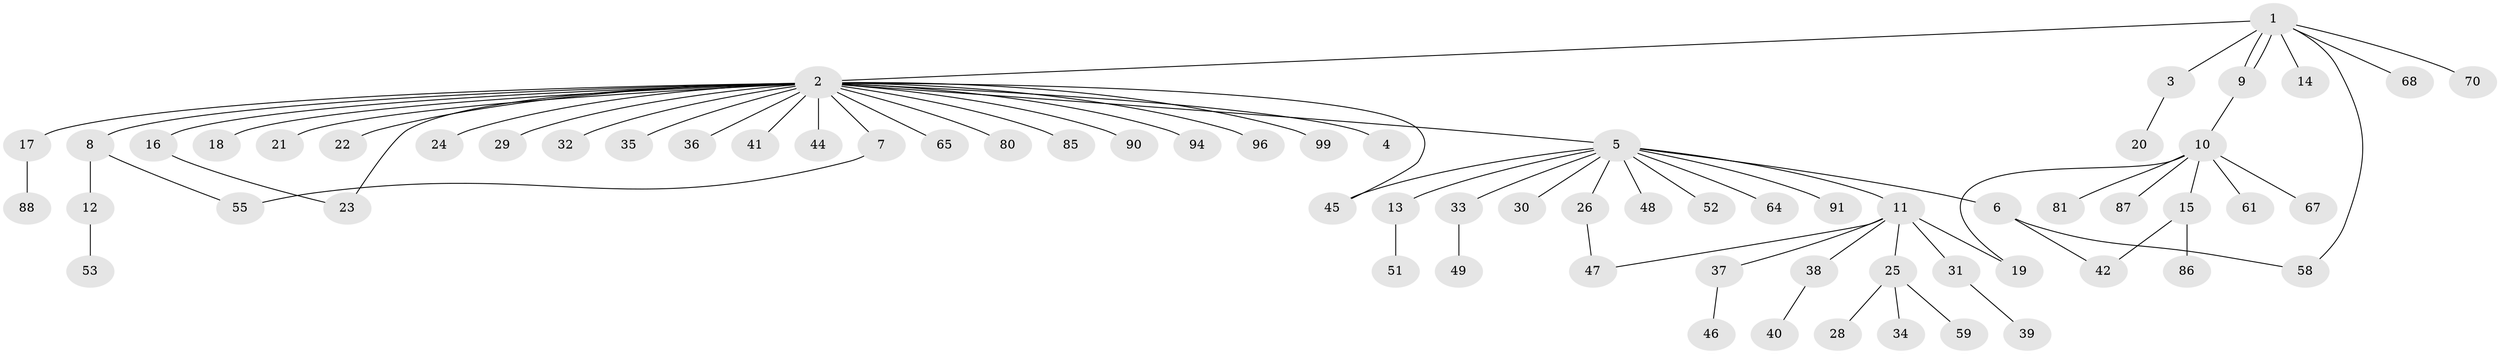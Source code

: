 // original degree distribution, {8: 0.01, 27: 0.01, 2: 0.29, 1: 0.54, 12: 0.01, 3: 0.09, 11: 0.01, 7: 0.01, 4: 0.03}
// Generated by graph-tools (version 1.1) at 2025/18/03/04/25 18:18:28]
// undirected, 70 vertices, 77 edges
graph export_dot {
graph [start="1"]
  node [color=gray90,style=filled];
  1;
  2;
  3;
  4;
  5;
  6;
  7;
  8;
  9;
  10 [super="+27+50+66+56"];
  11;
  12;
  13;
  14;
  15;
  16;
  17;
  18;
  19;
  20 [super="+69"];
  21;
  22;
  23 [super="+54"];
  24;
  25;
  26;
  28;
  29;
  30;
  31;
  32 [super="+73"];
  33;
  34;
  35;
  36;
  37 [super="+79"];
  38;
  39;
  40;
  41;
  42 [super="+43"];
  44;
  45 [super="+62+71"];
  46 [super="+95"];
  47 [super="+60"];
  48 [super="+63"];
  49 [super="+57"];
  51 [super="+98"];
  52;
  53;
  55 [super="+84"];
  58 [super="+74"];
  59;
  61 [super="+75+97"];
  64;
  65;
  67 [super="+100"];
  68;
  70 [super="+92+78"];
  80;
  81;
  85;
  86;
  87 [super="+93"];
  88;
  90;
  91;
  94;
  96;
  99;
  1 -- 2;
  1 -- 3;
  1 -- 9;
  1 -- 9;
  1 -- 14;
  1 -- 68;
  1 -- 70;
  1 -- 58;
  2 -- 4;
  2 -- 5;
  2 -- 7;
  2 -- 8;
  2 -- 16;
  2 -- 17;
  2 -- 18;
  2 -- 21;
  2 -- 22;
  2 -- 23;
  2 -- 24;
  2 -- 29;
  2 -- 32;
  2 -- 35;
  2 -- 36;
  2 -- 41;
  2 -- 44;
  2 -- 45 [weight=2];
  2 -- 65;
  2 -- 80;
  2 -- 85;
  2 -- 90;
  2 -- 94;
  2 -- 96;
  2 -- 99;
  3 -- 20;
  5 -- 6;
  5 -- 11;
  5 -- 13;
  5 -- 26;
  5 -- 30;
  5 -- 33;
  5 -- 45;
  5 -- 48;
  5 -- 52;
  5 -- 64;
  5 -- 91;
  6 -- 58;
  6 -- 42;
  7 -- 55;
  8 -- 12;
  8 -- 55;
  9 -- 10;
  10 -- 15;
  10 -- 19;
  10 -- 61;
  10 -- 67;
  10 -- 81;
  10 -- 87;
  11 -- 19;
  11 -- 25;
  11 -- 31;
  11 -- 37;
  11 -- 38;
  11 -- 47;
  12 -- 53;
  13 -- 51;
  15 -- 42;
  15 -- 86;
  16 -- 23;
  17 -- 88;
  25 -- 28;
  25 -- 34;
  25 -- 59;
  26 -- 47;
  31 -- 39;
  33 -- 49;
  37 -- 46;
  38 -- 40;
}
